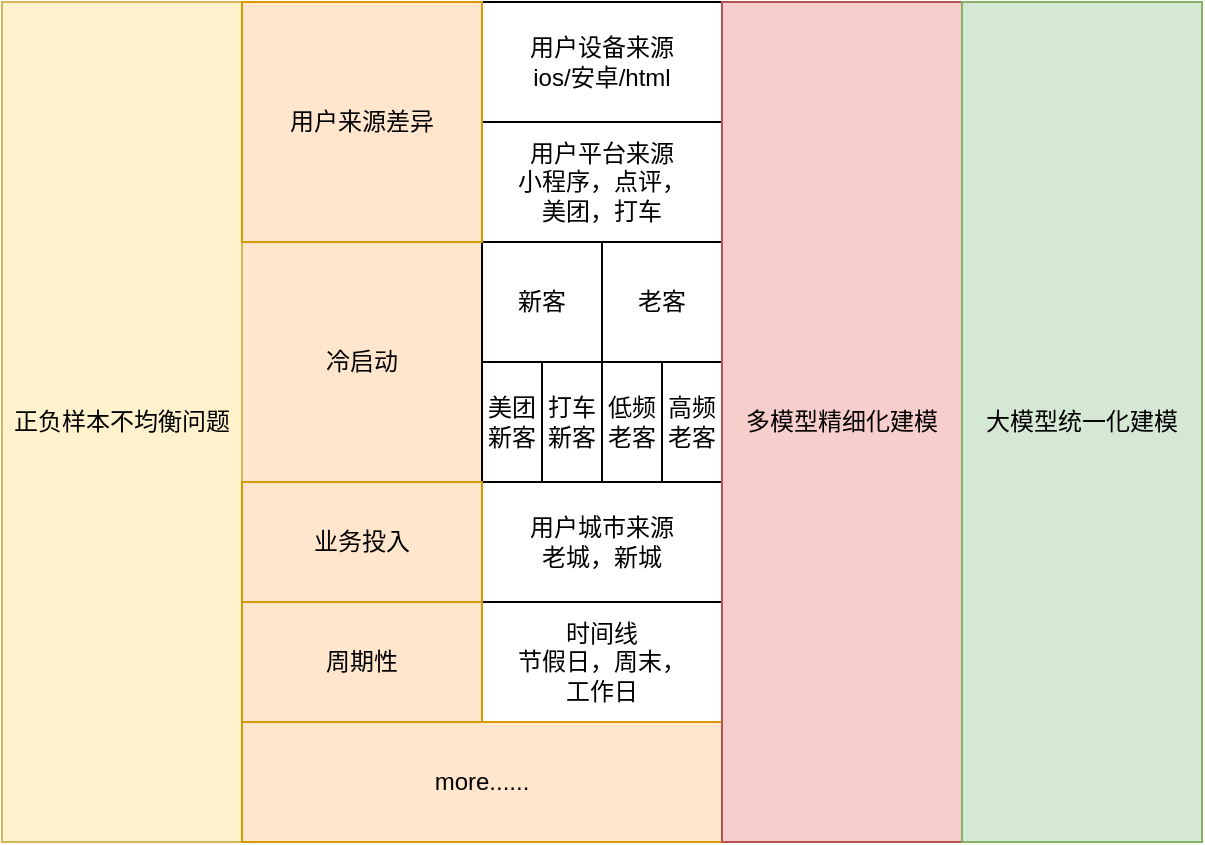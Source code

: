 <mxfile version="20.2.3" type="github">
  <diagram id="PICH8i762kvIZ7n7abO-" name="第 1 页">
    <mxGraphModel dx="1298" dy="866" grid="1" gridSize="10" guides="1" tooltips="1" connect="1" arrows="1" fold="1" page="1" pageScale="1" pageWidth="827" pageHeight="1169" math="0" shadow="0">
      <root>
        <mxCell id="0" />
        <mxCell id="1" parent="0" />
        <mxCell id="CefDflfBtN3rUSN24rDO-1" value="冷启动" style="rounded=0;whiteSpace=wrap;html=1;fillColor=#ffe6cc;strokeColor=#d79b00;" vertex="1" parent="1">
          <mxGeometry x="230" y="290" width="120" height="120" as="geometry" />
        </mxCell>
        <mxCell id="CefDflfBtN3rUSN24rDO-2" value="用户平台来源&lt;br&gt;小程序，点评，&lt;br&gt;美团，打车" style="rounded=0;whiteSpace=wrap;html=1;" vertex="1" parent="1">
          <mxGeometry x="350" y="230" width="120" height="60" as="geometry" />
        </mxCell>
        <mxCell id="CefDflfBtN3rUSN24rDO-4" value="正负样本不均衡问题" style="rounded=0;whiteSpace=wrap;html=1;fillColor=#fff2cc;strokeColor=#d6b656;" vertex="1" parent="1">
          <mxGeometry x="110" y="170" width="120" height="420" as="geometry" />
        </mxCell>
        <mxCell id="CefDflfBtN3rUSN24rDO-5" value="用户设备来源&lt;br&gt;ios/安卓/html" style="rounded=0;whiteSpace=wrap;html=1;" vertex="1" parent="1">
          <mxGeometry x="350" y="170" width="120" height="60" as="geometry" />
        </mxCell>
        <mxCell id="CefDflfBtN3rUSN24rDO-12" value="" style="group" vertex="1" connectable="0" parent="1">
          <mxGeometry x="350" y="290" width="120" height="60" as="geometry" />
        </mxCell>
        <mxCell id="CefDflfBtN3rUSN24rDO-3" value="新客" style="rounded=0;whiteSpace=wrap;html=1;" vertex="1" parent="CefDflfBtN3rUSN24rDO-12">
          <mxGeometry width="60" height="60" as="geometry" />
        </mxCell>
        <mxCell id="CefDflfBtN3rUSN24rDO-7" value="老客" style="rounded=0;whiteSpace=wrap;html=1;" vertex="1" parent="CefDflfBtN3rUSN24rDO-12">
          <mxGeometry x="60" width="60" height="60" as="geometry" />
        </mxCell>
        <mxCell id="CefDflfBtN3rUSN24rDO-13" value="" style="group" vertex="1" connectable="0" parent="1">
          <mxGeometry x="350" y="350" width="120" height="60" as="geometry" />
        </mxCell>
        <mxCell id="CefDflfBtN3rUSN24rDO-8" value="美团新客" style="rounded=0;whiteSpace=wrap;html=1;" vertex="1" parent="CefDflfBtN3rUSN24rDO-13">
          <mxGeometry width="30" height="60" as="geometry" />
        </mxCell>
        <mxCell id="CefDflfBtN3rUSN24rDO-9" value="打车新客" style="rounded=0;whiteSpace=wrap;html=1;" vertex="1" parent="CefDflfBtN3rUSN24rDO-13">
          <mxGeometry x="30" width="30" height="60" as="geometry" />
        </mxCell>
        <mxCell id="CefDflfBtN3rUSN24rDO-10" value="低频老客" style="rounded=0;whiteSpace=wrap;html=1;" vertex="1" parent="CefDflfBtN3rUSN24rDO-13">
          <mxGeometry x="60" width="30" height="60" as="geometry" />
        </mxCell>
        <mxCell id="CefDflfBtN3rUSN24rDO-11" value="高频老客" style="rounded=0;whiteSpace=wrap;html=1;" vertex="1" parent="CefDflfBtN3rUSN24rDO-13">
          <mxGeometry x="90" width="30" height="60" as="geometry" />
        </mxCell>
        <mxCell id="CefDflfBtN3rUSN24rDO-14" value="用户城市来源&lt;br&gt;老城，新城" style="rounded=0;whiteSpace=wrap;html=1;" vertex="1" parent="1">
          <mxGeometry x="350" y="410" width="120" height="60" as="geometry" />
        </mxCell>
        <mxCell id="CefDflfBtN3rUSN24rDO-15" value="时间线&lt;br&gt;节假日，周末，&lt;br&gt;工作日" style="rounded=0;whiteSpace=wrap;html=1;" vertex="1" parent="1">
          <mxGeometry x="350" y="470" width="120" height="60" as="geometry" />
        </mxCell>
        <mxCell id="CefDflfBtN3rUSN24rDO-16" value="用户来源差异" style="rounded=0;whiteSpace=wrap;html=1;fillColor=#ffe6cc;strokeColor=#d79b00;" vertex="1" parent="1">
          <mxGeometry x="230" y="170" width="120" height="120" as="geometry" />
        </mxCell>
        <mxCell id="CefDflfBtN3rUSN24rDO-17" value="业务投入" style="rounded=0;whiteSpace=wrap;html=1;fillColor=#ffe6cc;strokeColor=#d79b00;" vertex="1" parent="1">
          <mxGeometry x="230" y="410" width="120" height="60" as="geometry" />
        </mxCell>
        <mxCell id="CefDflfBtN3rUSN24rDO-18" value="周期性" style="rounded=0;whiteSpace=wrap;html=1;fillColor=#ffe6cc;strokeColor=#d79b00;" vertex="1" parent="1">
          <mxGeometry x="230" y="470" width="120" height="60" as="geometry" />
        </mxCell>
        <mxCell id="CefDflfBtN3rUSN24rDO-19" value="more......" style="rounded=0;whiteSpace=wrap;html=1;fillColor=#ffe6cc;strokeColor=#d79b00;" vertex="1" parent="1">
          <mxGeometry x="230" y="530" width="240" height="60" as="geometry" />
        </mxCell>
        <mxCell id="CefDflfBtN3rUSN24rDO-20" value="多模型精细化建模" style="rounded=0;whiteSpace=wrap;html=1;fillColor=#f8cecc;strokeColor=#b85450;" vertex="1" parent="1">
          <mxGeometry x="470" y="170" width="120" height="420" as="geometry" />
        </mxCell>
        <mxCell id="CefDflfBtN3rUSN24rDO-21" value="大模型统一化建模" style="rounded=0;whiteSpace=wrap;html=1;fillColor=#d5e8d4;strokeColor=#82b366;" vertex="1" parent="1">
          <mxGeometry x="590" y="170" width="120" height="420" as="geometry" />
        </mxCell>
      </root>
    </mxGraphModel>
  </diagram>
</mxfile>

